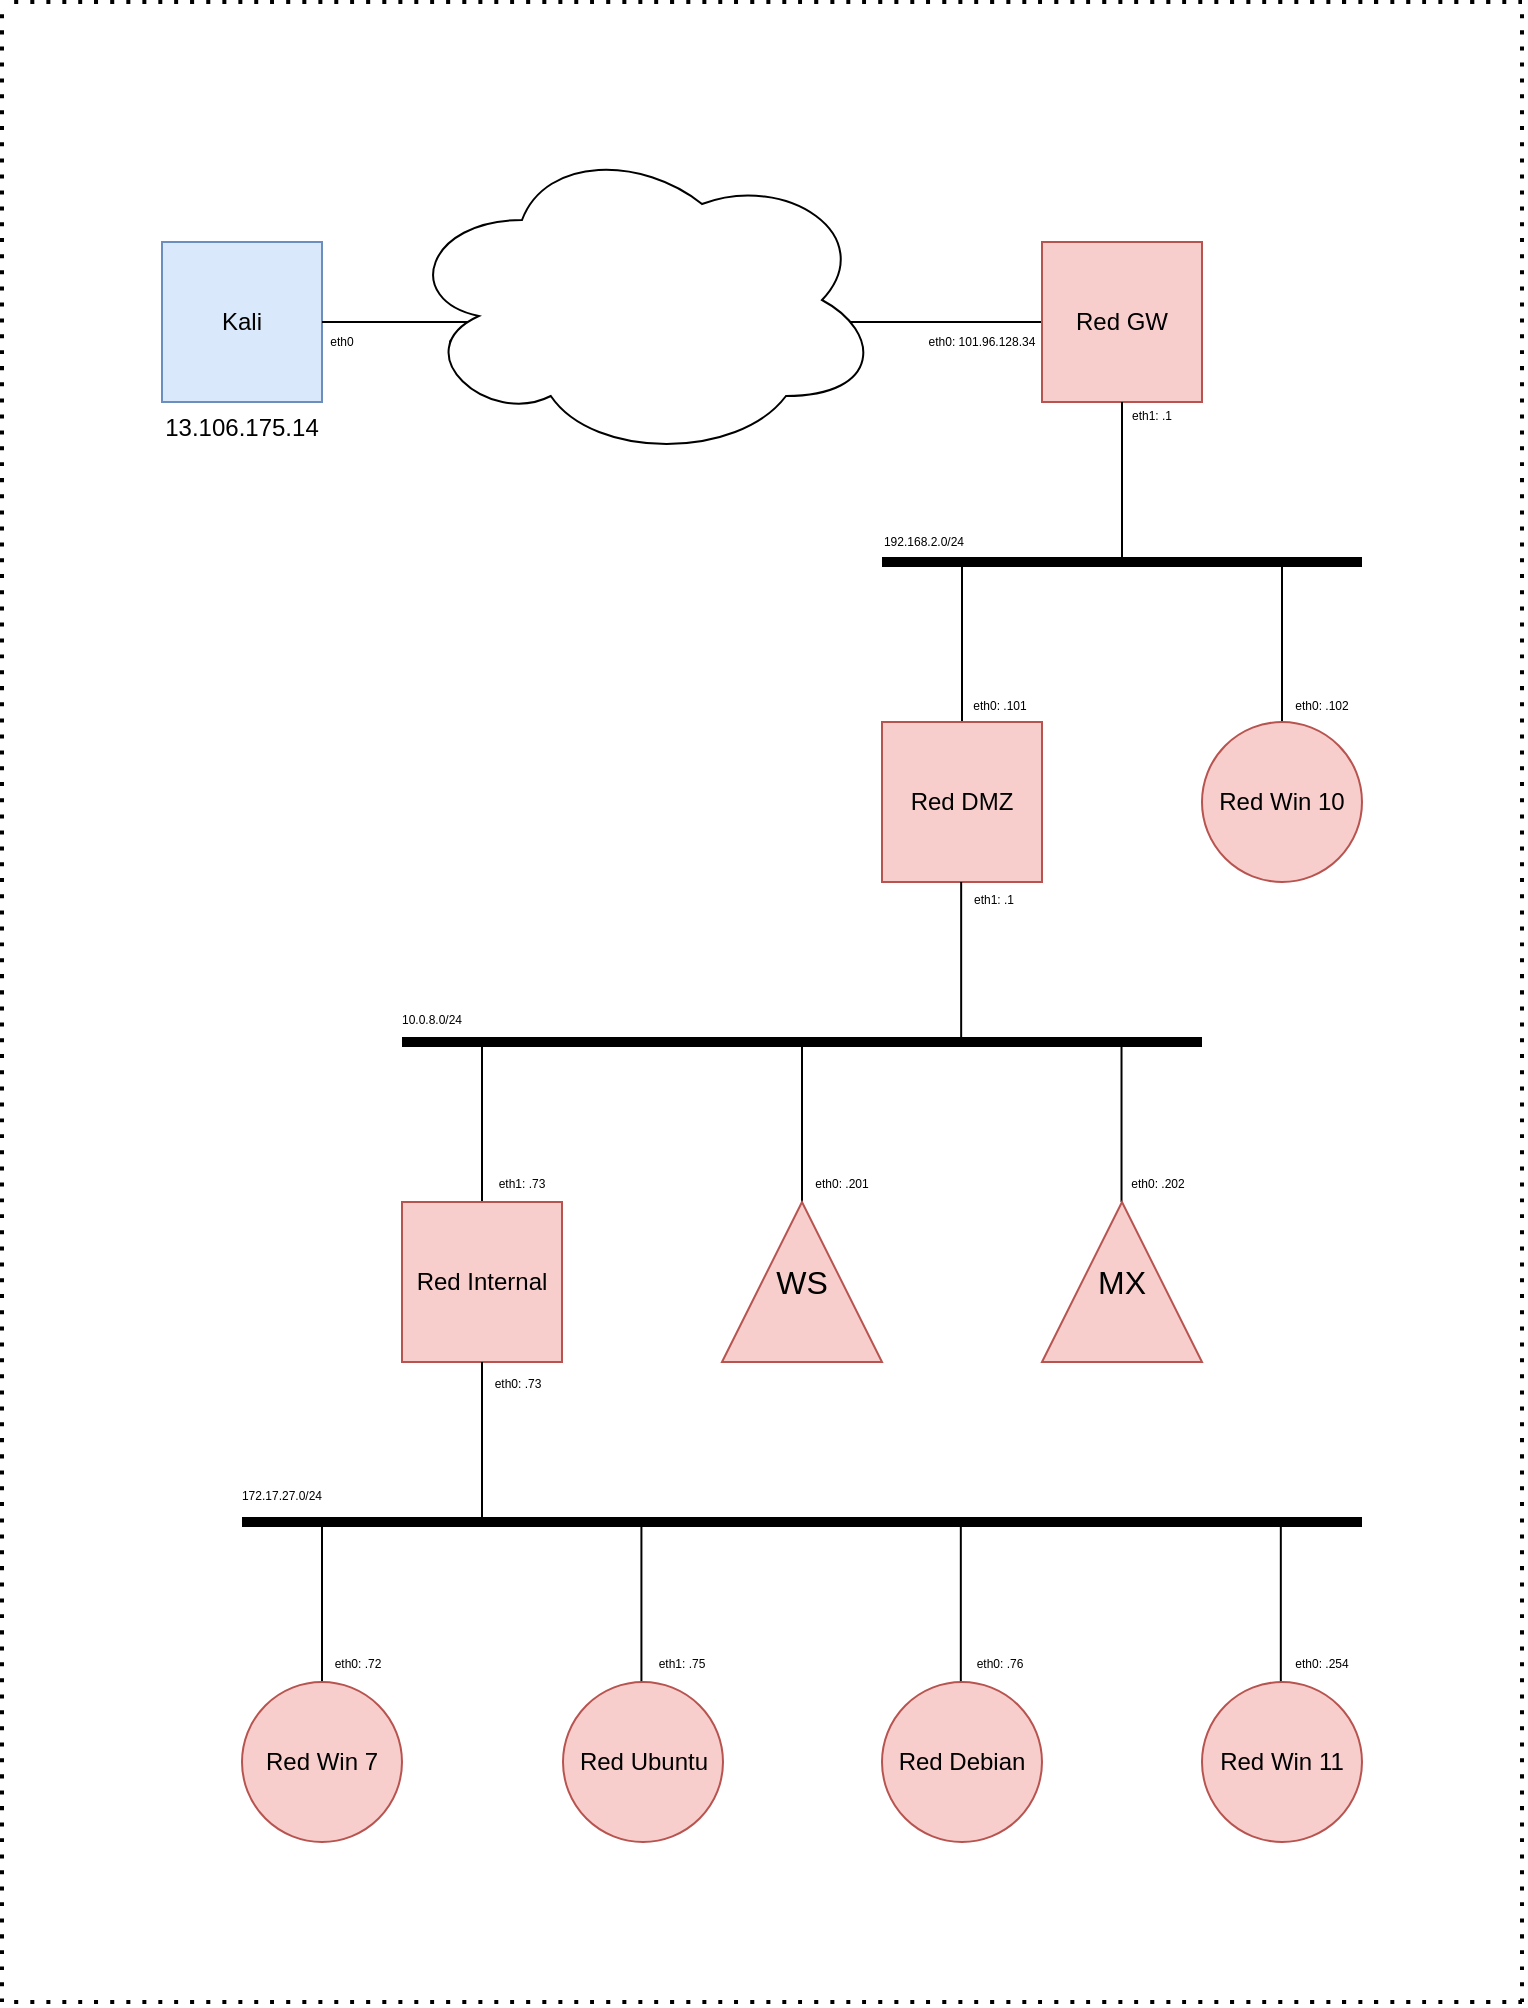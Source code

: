 <mxfile version="24.7.6">
  <diagram name="Page-1" id="lKgWDQTDh7r5Y66qL9Vk">
    <mxGraphModel dx="3217" dy="1290" grid="1" gridSize="10" guides="1" tooltips="1" connect="1" arrows="1" fold="1" page="1" pageScale="1" pageWidth="850" pageHeight="1100" math="0" shadow="0">
      <root>
        <mxCell id="0" />
        <mxCell id="1" parent="0" />
        <mxCell id="B8-8oyJUdt9m-G_RZTFj-40" value="&lt;font style=&quot;font-size: 12px;&quot;&gt;Kali&lt;/font&gt;" style="whiteSpace=wrap;html=1;aspect=fixed;fillColor=#dae8fc;strokeColor=#6c8ebf;" vertex="1" parent="1">
          <mxGeometry x="80" y="280" width="80" height="80" as="geometry" />
        </mxCell>
        <mxCell id="B8-8oyJUdt9m-G_RZTFj-41" value="" style="endArrow=none;html=1;rounded=0;fontSize=12;startSize=8;endSize=8;curved=1;entryX=0;entryY=0.5;entryDx=0;entryDy=0;" edge="1" parent="1" target="B8-8oyJUdt9m-G_RZTFj-46">
          <mxGeometry width="50" height="50" relative="1" as="geometry">
            <mxPoint x="160" y="320" as="sourcePoint" />
            <mxPoint x="280" y="320" as="targetPoint" />
          </mxGeometry>
        </mxCell>
        <mxCell id="B8-8oyJUdt9m-G_RZTFj-42" value="&lt;font style=&quot;font-size: 12px;&quot;&gt;13.106.175.14&lt;/font&gt;" style="text;html=1;align=center;verticalAlign=middle;whiteSpace=wrap;rounded=0;fontSize=16;" vertex="1" parent="1">
          <mxGeometry x="90" y="356" width="60" height="30" as="geometry" />
        </mxCell>
        <mxCell id="B8-8oyJUdt9m-G_RZTFj-45" value="&lt;p style=&quot;line-height: 120%;&quot;&gt;&lt;font style=&quot;font-size: 6px;&quot;&gt;eth0&lt;/font&gt;&lt;/p&gt;" style="text;html=1;align=center;verticalAlign=middle;whiteSpace=wrap;rounded=0;fontSize=16;" vertex="1" parent="1">
          <mxGeometry x="140" y="313" width="60" height="30" as="geometry" />
        </mxCell>
        <mxCell id="B8-8oyJUdt9m-G_RZTFj-51" value="" style="endArrow=none;html=1;rounded=0;fontSize=12;startSize=8;endSize=8;curved=1;entryX=0;entryY=0.5;entryDx=0;entryDy=0;exitX=1;exitY=0.5;exitDx=0;exitDy=0;" edge="1" parent="1" source="B8-8oyJUdt9m-G_RZTFj-46" target="B8-8oyJUdt9m-G_RZTFj-52">
          <mxGeometry width="50" height="50" relative="1" as="geometry">
            <mxPoint x="600" y="319.5" as="sourcePoint" />
            <mxPoint x="960" y="319.5" as="targetPoint" />
          </mxGeometry>
        </mxCell>
        <mxCell id="B8-8oyJUdt9m-G_RZTFj-52" value="&lt;font style=&quot;font-size: 12px;&quot;&gt;Red GW&lt;/font&gt;" style="whiteSpace=wrap;html=1;aspect=fixed;fillColor=#f8cecc;strokeColor=#b85450;" vertex="1" parent="1">
          <mxGeometry x="520" y="280" width="80" height="80" as="geometry" />
        </mxCell>
        <mxCell id="B8-8oyJUdt9m-G_RZTFj-57" value="" style="group" vertex="1" connectable="0" parent="1">
          <mxGeometry x="220" y="280" width="201" height="80" as="geometry" />
        </mxCell>
        <mxCell id="B8-8oyJUdt9m-G_RZTFj-46" value="Gray Router" style="whiteSpace=wrap;html=1;aspect=fixed;fillColor=#f5f5f5;fontColor=#333333;strokeColor=#666666;" vertex="1" parent="B8-8oyJUdt9m-G_RZTFj-57">
          <mxGeometry x="60" width="80" height="80" as="geometry" />
        </mxCell>
        <mxCell id="B8-8oyJUdt9m-G_RZTFj-48" value="&lt;p style=&quot;line-height: 120%;&quot;&gt;&lt;font style=&quot;font-size: 6px;&quot;&gt;eth0: 13.106.175.13&lt;/font&gt;&lt;/p&gt;" style="text;html=1;align=center;verticalAlign=middle;whiteSpace=wrap;rounded=0;fontSize=16;" vertex="1" parent="B8-8oyJUdt9m-G_RZTFj-57">
          <mxGeometry y="33" width="60" height="30" as="geometry" />
        </mxCell>
        <mxCell id="B8-8oyJUdt9m-G_RZTFj-49" value="&lt;p style=&quot;line-height: 120%;&quot;&gt;&lt;font style=&quot;font-size: 6px;&quot;&gt;13.106.175.12/30&lt;/font&gt;&lt;/p&gt;" style="text;html=1;align=center;verticalAlign=middle;whiteSpace=wrap;rounded=0;fontSize=16;" vertex="1" parent="B8-8oyJUdt9m-G_RZTFj-57">
          <mxGeometry x="3" y="16" width="60" height="30" as="geometry" />
        </mxCell>
        <mxCell id="B8-8oyJUdt9m-G_RZTFj-54" value="&lt;p style=&quot;line-height: 120%;&quot;&gt;&lt;font style=&quot;font-size: 6px;&quot;&gt;eth1: 101.96.128.33&lt;/font&gt;&lt;/p&gt;" style="text;html=1;align=center;verticalAlign=middle;whiteSpace=wrap;rounded=0;fontSize=16;" vertex="1" parent="B8-8oyJUdt9m-G_RZTFj-57">
          <mxGeometry x="141" y="32" width="60" height="30" as="geometry" />
        </mxCell>
        <mxCell id="B8-8oyJUdt9m-G_RZTFj-56" value="&lt;p style=&quot;line-height: 120%;&quot;&gt;&lt;font style=&quot;font-size: 6px;&quot;&gt;101.96.128.32/30&lt;/font&gt;&lt;/p&gt;" style="text;html=1;align=center;verticalAlign=middle;whiteSpace=wrap;rounded=0;fontSize=16;" vertex="1" parent="B8-8oyJUdt9m-G_RZTFj-57">
          <mxGeometry x="137" y="16" width="60" height="30" as="geometry" />
        </mxCell>
        <mxCell id="B8-8oyJUdt9m-G_RZTFj-58" value="&lt;p style=&quot;line-height: 120%;&quot;&gt;&lt;span style=&quot;font-size: 6px;&quot;&gt;eth0: 101.96.128.34&lt;/span&gt;&lt;br&gt;&lt;/p&gt;" style="text;html=1;align=center;verticalAlign=middle;whiteSpace=wrap;rounded=0;fontSize=16;" vertex="1" parent="1">
          <mxGeometry x="460" y="313" width="60" height="30" as="geometry" />
        </mxCell>
        <mxCell id="B8-8oyJUdt9m-G_RZTFj-53" value="" style="ellipse;shape=cloud;whiteSpace=wrap;html=1;" vertex="1" parent="1">
          <mxGeometry x="200" y="229" width="240" height="160" as="geometry" />
        </mxCell>
        <mxCell id="B8-8oyJUdt9m-G_RZTFj-59" value="" style="endArrow=none;html=1;rounded=0;fontSize=12;startSize=8;endSize=8;curved=1;" edge="1" parent="1">
          <mxGeometry width="50" height="50" relative="1" as="geometry">
            <mxPoint x="560" y="440" as="sourcePoint" />
            <mxPoint x="560" y="360" as="targetPoint" />
          </mxGeometry>
        </mxCell>
        <mxCell id="B8-8oyJUdt9m-G_RZTFj-60" value="" style="endArrow=none;html=1;rounded=0;fontSize=12;startSize=8;endSize=8;curved=1;strokeWidth=5;" edge="1" parent="1">
          <mxGeometry width="50" height="50" relative="1" as="geometry">
            <mxPoint x="680" y="440" as="sourcePoint" />
            <mxPoint x="440" y="440" as="targetPoint" />
          </mxGeometry>
        </mxCell>
        <mxCell id="B8-8oyJUdt9m-G_RZTFj-61" value="&lt;p style=&quot;line-height: 120%;&quot;&gt;&lt;font style=&quot;font-size: 6px;&quot;&gt;192.168.2.0/24&lt;/font&gt;&lt;/p&gt;" style="text;html=1;align=center;verticalAlign=middle;whiteSpace=wrap;rounded=0;fontSize=16;" vertex="1" parent="1">
          <mxGeometry x="431" y="413" width="60" height="30" as="geometry" />
        </mxCell>
        <mxCell id="B8-8oyJUdt9m-G_RZTFj-62" value="" style="endArrow=none;html=1;rounded=0;fontSize=12;startSize=8;endSize=8;curved=1;" edge="1" parent="1">
          <mxGeometry width="50" height="50" relative="1" as="geometry">
            <mxPoint x="480" y="520" as="sourcePoint" />
            <mxPoint x="480" y="440" as="targetPoint" />
          </mxGeometry>
        </mxCell>
        <mxCell id="B8-8oyJUdt9m-G_RZTFj-63" value="" style="endArrow=none;html=1;rounded=0;fontSize=12;startSize=8;endSize=8;curved=1;" edge="1" parent="1">
          <mxGeometry width="50" height="50" relative="1" as="geometry">
            <mxPoint x="640" y="520" as="sourcePoint" />
            <mxPoint x="640" y="440" as="targetPoint" />
          </mxGeometry>
        </mxCell>
        <mxCell id="B8-8oyJUdt9m-G_RZTFj-64" value="Red Win 10" style="ellipse;whiteSpace=wrap;html=1;aspect=fixed;fillColor=#f8cecc;strokeColor=#b85450;" vertex="1" parent="1">
          <mxGeometry x="600" y="520" width="80" height="80" as="geometry" />
        </mxCell>
        <mxCell id="B8-8oyJUdt9m-G_RZTFj-65" value="&lt;font style=&quot;font-size: 12px;&quot;&gt;Red DMZ&lt;/font&gt;" style="whiteSpace=wrap;html=1;aspect=fixed;fillColor=#f8cecc;strokeColor=#b85450;" vertex="1" parent="1">
          <mxGeometry x="440" y="520" width="80" height="80" as="geometry" />
        </mxCell>
        <mxCell id="B8-8oyJUdt9m-G_RZTFj-66" value="" style="endArrow=none;html=1;rounded=0;fontSize=12;startSize=8;endSize=8;curved=1;" edge="1" parent="1">
          <mxGeometry width="50" height="50" relative="1" as="geometry">
            <mxPoint x="479.58" y="680" as="sourcePoint" />
            <mxPoint x="479.58" y="600" as="targetPoint" />
          </mxGeometry>
        </mxCell>
        <mxCell id="B8-8oyJUdt9m-G_RZTFj-67" value="" style="endArrow=none;html=1;rounded=0;fontSize=12;startSize=8;endSize=8;curved=1;strokeWidth=5;" edge="1" parent="1">
          <mxGeometry width="50" height="50" relative="1" as="geometry">
            <mxPoint x="600" y="680" as="sourcePoint" />
            <mxPoint x="200" y="680" as="targetPoint" />
          </mxGeometry>
        </mxCell>
        <mxCell id="B8-8oyJUdt9m-G_RZTFj-68" value="&lt;p style=&quot;line-height: 120%;&quot;&gt;&lt;font style=&quot;font-size: 6px;&quot;&gt;10.0.8.0/24&lt;/font&gt;&lt;/p&gt;" style="text;html=1;align=center;verticalAlign=middle;whiteSpace=wrap;rounded=0;fontSize=16;" vertex="1" parent="1">
          <mxGeometry x="185" y="652" width="60" height="30" as="geometry" />
        </mxCell>
        <mxCell id="B8-8oyJUdt9m-G_RZTFj-69" value="" style="endArrow=none;html=1;rounded=0;fontSize=12;startSize=8;endSize=8;curved=1;" edge="1" parent="1">
          <mxGeometry width="50" height="50" relative="1" as="geometry">
            <mxPoint x="559.76" y="760" as="sourcePoint" />
            <mxPoint x="559.76" y="680" as="targetPoint" />
          </mxGeometry>
        </mxCell>
        <mxCell id="B8-8oyJUdt9m-G_RZTFj-70" value="" style="endArrow=none;html=1;rounded=0;fontSize=12;startSize=8;endSize=8;curved=1;" edge="1" parent="1">
          <mxGeometry width="50" height="50" relative="1" as="geometry">
            <mxPoint x="400" y="760" as="sourcePoint" />
            <mxPoint x="400" y="680" as="targetPoint" />
          </mxGeometry>
        </mxCell>
        <mxCell id="B8-8oyJUdt9m-G_RZTFj-71" value="" style="endArrow=none;html=1;rounded=0;fontSize=12;startSize=8;endSize=8;curved=1;" edge="1" parent="1">
          <mxGeometry width="50" height="50" relative="1" as="geometry">
            <mxPoint x="240" y="760" as="sourcePoint" />
            <mxPoint x="240" y="680" as="targetPoint" />
          </mxGeometry>
        </mxCell>
        <mxCell id="B8-8oyJUdt9m-G_RZTFj-72" value="&lt;font style=&quot;font-size: 12px;&quot;&gt;Red Internal&lt;/font&gt;" style="whiteSpace=wrap;html=1;aspect=fixed;fillColor=#f8cecc;strokeColor=#b85450;" vertex="1" parent="1">
          <mxGeometry x="200" y="760" width="80" height="80" as="geometry" />
        </mxCell>
        <mxCell id="B8-8oyJUdt9m-G_RZTFj-76" value="" style="group" vertex="1" connectable="0" parent="1">
          <mxGeometry x="360" y="760" width="80" height="80" as="geometry" />
        </mxCell>
        <mxCell id="B8-8oyJUdt9m-G_RZTFj-73" value="" style="triangle;whiteSpace=wrap;html=1;rotation=-90;fillColor=#f8cecc;strokeColor=#b85450;" vertex="1" parent="B8-8oyJUdt9m-G_RZTFj-76">
          <mxGeometry width="80" height="80" as="geometry" />
        </mxCell>
        <mxCell id="B8-8oyJUdt9m-G_RZTFj-74" value="WS" style="text;html=1;align=center;verticalAlign=middle;whiteSpace=wrap;rounded=0;fontSize=16;" vertex="1" parent="B8-8oyJUdt9m-G_RZTFj-76">
          <mxGeometry x="10" y="25" width="60" height="30" as="geometry" />
        </mxCell>
        <mxCell id="B8-8oyJUdt9m-G_RZTFj-77" value="" style="group" vertex="1" connectable="0" parent="1">
          <mxGeometry x="520" y="760" width="80" height="80" as="geometry" />
        </mxCell>
        <mxCell id="B8-8oyJUdt9m-G_RZTFj-78" value="" style="triangle;whiteSpace=wrap;html=1;rotation=-90;fillColor=#f8cecc;strokeColor=#b85450;" vertex="1" parent="B8-8oyJUdt9m-G_RZTFj-77">
          <mxGeometry width="80" height="80" as="geometry" />
        </mxCell>
        <mxCell id="B8-8oyJUdt9m-G_RZTFj-79" value="MX" style="text;html=1;align=center;verticalAlign=middle;whiteSpace=wrap;rounded=0;fontSize=16;" vertex="1" parent="B8-8oyJUdt9m-G_RZTFj-77">
          <mxGeometry x="10" y="25" width="60" height="30" as="geometry" />
        </mxCell>
        <mxCell id="B8-8oyJUdt9m-G_RZTFj-80" value="&lt;p style=&quot;line-height: 120%;&quot;&gt;&lt;span style=&quot;font-size: 6px;&quot;&gt;eth1: .1&lt;/span&gt;&lt;br&gt;&lt;/p&gt;" style="text;html=1;align=center;verticalAlign=middle;whiteSpace=wrap;rounded=0;fontSize=16;" vertex="1" parent="1">
          <mxGeometry x="545" y="350" width="60" height="30" as="geometry" />
        </mxCell>
        <mxCell id="B8-8oyJUdt9m-G_RZTFj-81" value="&lt;p style=&quot;line-height: 120%;&quot;&gt;&lt;span style=&quot;font-size: 6px;&quot;&gt;eth0: .101&lt;/span&gt;&lt;br&gt;&lt;/p&gt;" style="text;html=1;align=center;verticalAlign=middle;whiteSpace=wrap;rounded=0;fontSize=16;" vertex="1" parent="1">
          <mxGeometry x="469" y="495" width="60" height="30" as="geometry" />
        </mxCell>
        <mxCell id="B8-8oyJUdt9m-G_RZTFj-82" value="&lt;p style=&quot;line-height: 120%;&quot;&gt;&lt;span style=&quot;font-size: 6px;&quot;&gt;eth0: .102&lt;/span&gt;&lt;br&gt;&lt;/p&gt;" style="text;html=1;align=center;verticalAlign=middle;whiteSpace=wrap;rounded=0;fontSize=16;" vertex="1" parent="1">
          <mxGeometry x="630" y="495" width="60" height="30" as="geometry" />
        </mxCell>
        <mxCell id="B8-8oyJUdt9m-G_RZTFj-83" value="&lt;p style=&quot;line-height: 120%;&quot;&gt;&lt;span style=&quot;font-size: 6px;&quot;&gt;eth1: .1&lt;/span&gt;&lt;br&gt;&lt;/p&gt;" style="text;html=1;align=center;verticalAlign=middle;whiteSpace=wrap;rounded=0;fontSize=16;" vertex="1" parent="1">
          <mxGeometry x="466" y="592" width="60" height="30" as="geometry" />
        </mxCell>
        <mxCell id="B8-8oyJUdt9m-G_RZTFj-84" value="&lt;p style=&quot;line-height: 120%;&quot;&gt;&lt;span style=&quot;font-size: 6px;&quot;&gt;eth1: .73&lt;/span&gt;&lt;br&gt;&lt;/p&gt;" style="text;html=1;align=center;verticalAlign=middle;whiteSpace=wrap;rounded=0;fontSize=16;" vertex="1" parent="1">
          <mxGeometry x="230" y="734" width="60" height="30" as="geometry" />
        </mxCell>
        <mxCell id="B8-8oyJUdt9m-G_RZTFj-85" value="&lt;p style=&quot;line-height: 120%;&quot;&gt;&lt;span style=&quot;font-size: 6px;&quot;&gt;eth0: .201&lt;/span&gt;&lt;br&gt;&lt;/p&gt;" style="text;html=1;align=center;verticalAlign=middle;whiteSpace=wrap;rounded=0;fontSize=16;" vertex="1" parent="1">
          <mxGeometry x="390" y="734" width="60" height="30" as="geometry" />
        </mxCell>
        <mxCell id="B8-8oyJUdt9m-G_RZTFj-86" value="&lt;p style=&quot;line-height: 120%;&quot;&gt;&lt;span style=&quot;font-size: 6px;&quot;&gt;eth0: .202&lt;/span&gt;&lt;br&gt;&lt;/p&gt;" style="text;html=1;align=center;verticalAlign=middle;whiteSpace=wrap;rounded=0;fontSize=16;" vertex="1" parent="1">
          <mxGeometry x="548" y="734" width="60" height="30" as="geometry" />
        </mxCell>
        <mxCell id="B8-8oyJUdt9m-G_RZTFj-87" value="&lt;p style=&quot;line-height: 120%;&quot;&gt;&lt;span style=&quot;font-size: 6px;&quot;&gt;eth0: .73&lt;/span&gt;&lt;br&gt;&lt;/p&gt;" style="text;html=1;align=center;verticalAlign=middle;whiteSpace=wrap;rounded=0;fontSize=16;" vertex="1" parent="1">
          <mxGeometry x="228" y="834" width="60" height="30" as="geometry" />
        </mxCell>
        <mxCell id="B8-8oyJUdt9m-G_RZTFj-88" value="" style="endArrow=none;html=1;rounded=0;fontSize=12;startSize=8;endSize=8;curved=1;entryX=0.5;entryY=1;entryDx=0;entryDy=0;" edge="1" parent="1" target="B8-8oyJUdt9m-G_RZTFj-72">
          <mxGeometry width="50" height="50" relative="1" as="geometry">
            <mxPoint x="240" y="920" as="sourcePoint" />
            <mxPoint x="229.43" y="870" as="targetPoint" />
          </mxGeometry>
        </mxCell>
        <mxCell id="B8-8oyJUdt9m-G_RZTFj-89" value="" style="endArrow=none;html=1;rounded=0;fontSize=12;startSize=8;endSize=8;curved=1;strokeWidth=5;" edge="1" parent="1">
          <mxGeometry width="50" height="50" relative="1" as="geometry">
            <mxPoint x="680" y="920" as="sourcePoint" />
            <mxPoint x="120" y="920" as="targetPoint" />
          </mxGeometry>
        </mxCell>
        <mxCell id="B8-8oyJUdt9m-G_RZTFj-90" value="&lt;p style=&quot;line-height: 120%;&quot;&gt;&lt;font style=&quot;font-size: 6px;&quot;&gt;172.17.27.0/24&lt;/font&gt;&lt;/p&gt;" style="text;html=1;align=center;verticalAlign=middle;whiteSpace=wrap;rounded=0;fontSize=16;" vertex="1" parent="1">
          <mxGeometry x="110" y="890" width="60" height="30" as="geometry" />
        </mxCell>
        <mxCell id="B8-8oyJUdt9m-G_RZTFj-91" value="" style="endArrow=none;html=1;rounded=0;fontSize=12;startSize=8;endSize=8;curved=1;entryX=0.5;entryY=1;entryDx=0;entryDy=0;" edge="1" parent="1">
          <mxGeometry width="50" height="50" relative="1" as="geometry">
            <mxPoint x="160" y="1000" as="sourcePoint" />
            <mxPoint x="160" y="920" as="targetPoint" />
          </mxGeometry>
        </mxCell>
        <mxCell id="B8-8oyJUdt9m-G_RZTFj-92" value="" style="endArrow=none;html=1;rounded=0;fontSize=12;startSize=8;endSize=8;curved=1;entryX=0.5;entryY=1;entryDx=0;entryDy=0;" edge="1" parent="1">
          <mxGeometry width="50" height="50" relative="1" as="geometry">
            <mxPoint x="319.71" y="1000" as="sourcePoint" />
            <mxPoint x="319.71" y="920" as="targetPoint" />
          </mxGeometry>
        </mxCell>
        <mxCell id="B8-8oyJUdt9m-G_RZTFj-93" value="" style="endArrow=none;html=1;rounded=0;fontSize=12;startSize=8;endSize=8;curved=1;entryX=0.5;entryY=1;entryDx=0;entryDy=0;" edge="1" parent="1">
          <mxGeometry width="50" height="50" relative="1" as="geometry">
            <mxPoint x="479.41" y="1000" as="sourcePoint" />
            <mxPoint x="479.41" y="920" as="targetPoint" />
          </mxGeometry>
        </mxCell>
        <mxCell id="B8-8oyJUdt9m-G_RZTFj-94" value="" style="endArrow=none;html=1;rounded=0;fontSize=12;startSize=8;endSize=8;curved=1;entryX=0.5;entryY=1;entryDx=0;entryDy=0;" edge="1" parent="1">
          <mxGeometry width="50" height="50" relative="1" as="geometry">
            <mxPoint x="639.41" y="1000" as="sourcePoint" />
            <mxPoint x="639.41" y="920" as="targetPoint" />
          </mxGeometry>
        </mxCell>
        <mxCell id="B8-8oyJUdt9m-G_RZTFj-95" value="Red Win 7" style="ellipse;whiteSpace=wrap;html=1;aspect=fixed;fillColor=#f8cecc;strokeColor=#b85450;" vertex="1" parent="1">
          <mxGeometry x="120" y="1000" width="80" height="80" as="geometry" />
        </mxCell>
        <mxCell id="B8-8oyJUdt9m-G_RZTFj-96" value="Red Ubuntu" style="ellipse;whiteSpace=wrap;html=1;aspect=fixed;fillColor=#f8cecc;strokeColor=#b85450;" vertex="1" parent="1">
          <mxGeometry x="280.5" y="1000" width="80" height="80" as="geometry" />
        </mxCell>
        <mxCell id="B8-8oyJUdt9m-G_RZTFj-97" value="Red Debian" style="ellipse;whiteSpace=wrap;html=1;aspect=fixed;fillColor=#f8cecc;strokeColor=#b85450;" vertex="1" parent="1">
          <mxGeometry x="440" y="1000" width="80" height="80" as="geometry" />
        </mxCell>
        <mxCell id="B8-8oyJUdt9m-G_RZTFj-98" value="Red Win 11" style="ellipse;whiteSpace=wrap;html=1;aspect=fixed;fillColor=#f8cecc;strokeColor=#b85450;" vertex="1" parent="1">
          <mxGeometry x="600" y="1000" width="80" height="80" as="geometry" />
        </mxCell>
        <mxCell id="B8-8oyJUdt9m-G_RZTFj-99" value="&lt;p style=&quot;line-height: 120%;&quot;&gt;&lt;span style=&quot;font-size: 6px;&quot;&gt;eth0: .72&lt;/span&gt;&lt;br&gt;&lt;/p&gt;" style="text;html=1;align=center;verticalAlign=middle;whiteSpace=wrap;rounded=0;fontSize=16;" vertex="1" parent="1">
          <mxGeometry x="148" y="974" width="60" height="30" as="geometry" />
        </mxCell>
        <mxCell id="B8-8oyJUdt9m-G_RZTFj-100" value="&lt;p style=&quot;line-height: 120%;&quot;&gt;&lt;span style=&quot;font-size: 6px;&quot;&gt;eth1: .75&lt;/span&gt;&lt;br&gt;&lt;/p&gt;" style="text;html=1;align=center;verticalAlign=middle;whiteSpace=wrap;rounded=0;fontSize=16;" vertex="1" parent="1">
          <mxGeometry x="310" y="974" width="60" height="30" as="geometry" />
        </mxCell>
        <mxCell id="B8-8oyJUdt9m-G_RZTFj-101" value="&lt;p style=&quot;line-height: 120%;&quot;&gt;&lt;span style=&quot;font-size: 6px;&quot;&gt;eth0: .76&lt;/span&gt;&lt;br&gt;&lt;/p&gt;" style="text;html=1;align=center;verticalAlign=middle;whiteSpace=wrap;rounded=0;fontSize=16;" vertex="1" parent="1">
          <mxGeometry x="469" y="974" width="60" height="30" as="geometry" />
        </mxCell>
        <mxCell id="B8-8oyJUdt9m-G_RZTFj-102" value="&lt;p style=&quot;line-height: 120%;&quot;&gt;&lt;span style=&quot;font-size: 6px;&quot;&gt;eth0: .254&lt;/span&gt;&lt;br&gt;&lt;/p&gt;" style="text;html=1;align=center;verticalAlign=middle;whiteSpace=wrap;rounded=0;fontSize=16;" vertex="1" parent="1">
          <mxGeometry x="630" y="974" width="60" height="30" as="geometry" />
        </mxCell>
        <mxCell id="B8-8oyJUdt9m-G_RZTFj-103" value="" style="endArrow=none;dashed=1;html=1;dashPattern=1 3;strokeWidth=2;rounded=0;fontSize=12;startSize=8;endSize=8;curved=1;" edge="1" parent="1">
          <mxGeometry width="50" height="50" relative="1" as="geometry">
            <mxPoint y="1160" as="sourcePoint" />
            <mxPoint y="160" as="targetPoint" />
          </mxGeometry>
        </mxCell>
        <mxCell id="B8-8oyJUdt9m-G_RZTFj-104" value="" style="endArrow=none;dashed=1;html=1;dashPattern=1 3;strokeWidth=2;rounded=0;fontSize=12;startSize=8;endSize=8;curved=1;" edge="1" parent="1">
          <mxGeometry width="50" height="50" relative="1" as="geometry">
            <mxPoint x="760" y="1160" as="sourcePoint" />
            <mxPoint x="760" y="160" as="targetPoint" />
          </mxGeometry>
        </mxCell>
        <mxCell id="B8-8oyJUdt9m-G_RZTFj-105" value="" style="endArrow=none;dashed=1;html=1;dashPattern=1 3;strokeWidth=2;rounded=0;fontSize=12;startSize=8;endSize=8;curved=1;" edge="1" parent="1">
          <mxGeometry width="50" height="50" relative="1" as="geometry">
            <mxPoint x="760" y="1160" as="sourcePoint" />
            <mxPoint y="1160" as="targetPoint" />
          </mxGeometry>
        </mxCell>
        <mxCell id="B8-8oyJUdt9m-G_RZTFj-106" value="" style="endArrow=none;dashed=1;html=1;dashPattern=1 3;strokeWidth=2;rounded=0;fontSize=12;startSize=8;endSize=8;curved=1;" edge="1" parent="1">
          <mxGeometry width="50" height="50" relative="1" as="geometry">
            <mxPoint x="760" y="160" as="sourcePoint" />
            <mxPoint y="160" as="targetPoint" />
          </mxGeometry>
        </mxCell>
      </root>
    </mxGraphModel>
  </diagram>
</mxfile>
